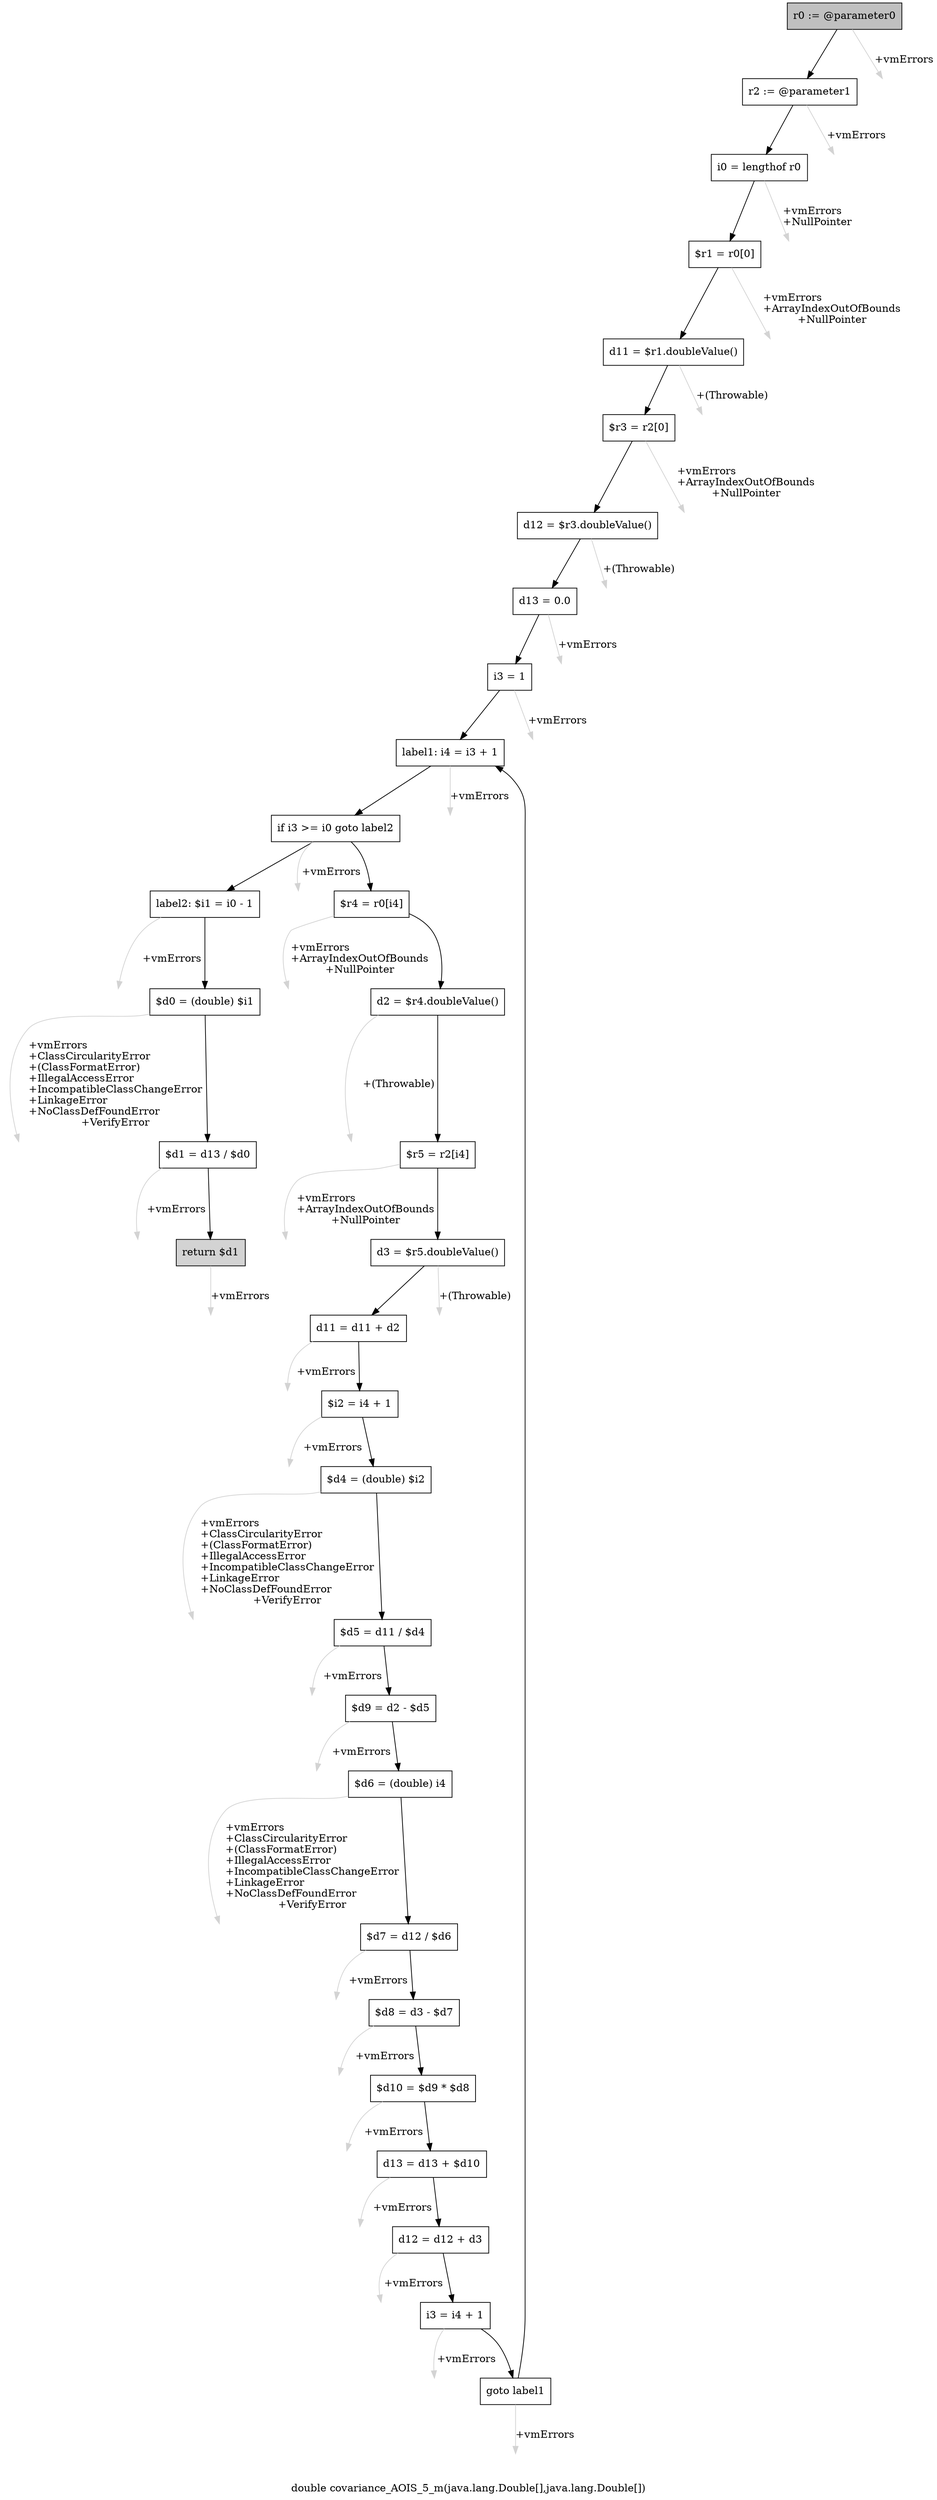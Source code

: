 digraph "double covariance_AOIS_5_m(java.lang.Double[],java.lang.Double[])" {
    label="double covariance_AOIS_5_m(java.lang.Double[],java.lang.Double[])";
    node [shape=box];
    "0" [style=filled,fillcolor=gray,label="r0 := @parameter0",];
    "1" [label="r2 := @parameter1",];
    "0"->"1" [color=black,];
    "32" [style=invis,label="Esc",];
    "0"->"32" [color=lightgray,label="\l+vmErrors",];
    "2" [label="i0 = lengthof r0",];
    "1"->"2" [color=black,];
    "33" [style=invis,label="Esc",];
    "1"->"33" [color=lightgray,label="\l+vmErrors",];
    "3" [label="$r1 = r0[0]",];
    "2"->"3" [color=black,];
    "34" [style=invis,label="Esc",];
    "2"->"34" [color=lightgray,label="\l+vmErrors\l+NullPointer",];
    "4" [label="d11 = $r1.doubleValue()",];
    "3"->"4" [color=black,];
    "35" [style=invis,label="Esc",];
    "3"->"35" [color=lightgray,label="\l+vmErrors\l+ArrayIndexOutOfBounds\l+NullPointer",];
    "5" [label="$r3 = r2[0]",];
    "4"->"5" [color=black,];
    "36" [style=invis,label="Esc",];
    "4"->"36" [color=lightgray,label="\l+(Throwable)",];
    "6" [label="d12 = $r3.doubleValue()",];
    "5"->"6" [color=black,];
    "37" [style=invis,label="Esc",];
    "5"->"37" [color=lightgray,label="\l+vmErrors\l+ArrayIndexOutOfBounds\l+NullPointer",];
    "7" [label="d13 = 0.0",];
    "6"->"7" [color=black,];
    "38" [style=invis,label="Esc",];
    "6"->"38" [color=lightgray,label="\l+(Throwable)",];
    "8" [label="i3 = 1",];
    "7"->"8" [color=black,];
    "39" [style=invis,label="Esc",];
    "7"->"39" [color=lightgray,label="\l+vmErrors",];
    "9" [label="label1: i4 = i3 + 1",];
    "8"->"9" [color=black,];
    "40" [style=invis,label="Esc",];
    "8"->"40" [color=lightgray,label="\l+vmErrors",];
    "10" [label="if i3 >= i0 goto label2",];
    "9"->"10" [color=black,];
    "41" [style=invis,label="Esc",];
    "9"->"41" [color=lightgray,label="\l+vmErrors",];
    "11" [label="$r4 = r0[i4]",];
    "10"->"11" [color=black,];
    "28" [label="label2: $i1 = i0 - 1",];
    "10"->"28" [color=black,];
    "42" [style=invis,label="Esc",];
    "10"->"42" [color=lightgray,label="\l+vmErrors",];
    "12" [label="d2 = $r4.doubleValue()",];
    "11"->"12" [color=black,];
    "43" [style=invis,label="Esc",];
    "11"->"43" [color=lightgray,label="\l+vmErrors\l+ArrayIndexOutOfBounds\l+NullPointer",];
    "13" [label="$r5 = r2[i4]",];
    "12"->"13" [color=black,];
    "44" [style=invis,label="Esc",];
    "12"->"44" [color=lightgray,label="\l+(Throwable)",];
    "14" [label="d3 = $r5.doubleValue()",];
    "13"->"14" [color=black,];
    "45" [style=invis,label="Esc",];
    "13"->"45" [color=lightgray,label="\l+vmErrors\l+ArrayIndexOutOfBounds\l+NullPointer",];
    "15" [label="d11 = d11 + d2",];
    "14"->"15" [color=black,];
    "46" [style=invis,label="Esc",];
    "14"->"46" [color=lightgray,label="\l+(Throwable)",];
    "16" [label="$i2 = i4 + 1",];
    "15"->"16" [color=black,];
    "47" [style=invis,label="Esc",];
    "15"->"47" [color=lightgray,label="\l+vmErrors",];
    "17" [label="$d4 = (double) $i2",];
    "16"->"17" [color=black,];
    "48" [style=invis,label="Esc",];
    "16"->"48" [color=lightgray,label="\l+vmErrors",];
    "18" [label="$d5 = d11 / $d4",];
    "17"->"18" [color=black,];
    "49" [style=invis,label="Esc",];
    "17"->"49" [color=lightgray,label="\l+vmErrors\l+ClassCircularityError\l+(ClassFormatError)\l+IllegalAccessError\l+IncompatibleClassChangeError\l+LinkageError\l+NoClassDefFoundError\l+VerifyError",];
    "19" [label="$d9 = d2 - $d5",];
    "18"->"19" [color=black,];
    "50" [style=invis,label="Esc",];
    "18"->"50" [color=lightgray,label="\l+vmErrors",];
    "20" [label="$d6 = (double) i4",];
    "19"->"20" [color=black,];
    "51" [style=invis,label="Esc",];
    "19"->"51" [color=lightgray,label="\l+vmErrors",];
    "21" [label="$d7 = d12 / $d6",];
    "20"->"21" [color=black,];
    "52" [style=invis,label="Esc",];
    "20"->"52" [color=lightgray,label="\l+vmErrors\l+ClassCircularityError\l+(ClassFormatError)\l+IllegalAccessError\l+IncompatibleClassChangeError\l+LinkageError\l+NoClassDefFoundError\l+VerifyError",];
    "22" [label="$d8 = d3 - $d7",];
    "21"->"22" [color=black,];
    "53" [style=invis,label="Esc",];
    "21"->"53" [color=lightgray,label="\l+vmErrors",];
    "23" [label="$d10 = $d9 * $d8",];
    "22"->"23" [color=black,];
    "54" [style=invis,label="Esc",];
    "22"->"54" [color=lightgray,label="\l+vmErrors",];
    "24" [label="d13 = d13 + $d10",];
    "23"->"24" [color=black,];
    "55" [style=invis,label="Esc",];
    "23"->"55" [color=lightgray,label="\l+vmErrors",];
    "25" [label="d12 = d12 + d3",];
    "24"->"25" [color=black,];
    "56" [style=invis,label="Esc",];
    "24"->"56" [color=lightgray,label="\l+vmErrors",];
    "26" [label="i3 = i4 + 1",];
    "25"->"26" [color=black,];
    "57" [style=invis,label="Esc",];
    "25"->"57" [color=lightgray,label="\l+vmErrors",];
    "27" [label="goto label1",];
    "26"->"27" [color=black,];
    "58" [style=invis,label="Esc",];
    "26"->"58" [color=lightgray,label="\l+vmErrors",];
    "27"->"9" [color=black,];
    "59" [style=invis,label="Esc",];
    "27"->"59" [color=lightgray,label="\l+vmErrors",];
    "29" [label="$d0 = (double) $i1",];
    "28"->"29" [color=black,];
    "60" [style=invis,label="Esc",];
    "28"->"60" [color=lightgray,label="\l+vmErrors",];
    "30" [label="$d1 = d13 / $d0",];
    "29"->"30" [color=black,];
    "61" [style=invis,label="Esc",];
    "29"->"61" [color=lightgray,label="\l+vmErrors\l+ClassCircularityError\l+(ClassFormatError)\l+IllegalAccessError\l+IncompatibleClassChangeError\l+LinkageError\l+NoClassDefFoundError\l+VerifyError",];
    "31" [style=filled,fillcolor=lightgray,label="return $d1",];
    "30"->"31" [color=black,];
    "62" [style=invis,label="Esc",];
    "30"->"62" [color=lightgray,label="\l+vmErrors",];
    "63" [style=invis,label="Esc",];
    "31"->"63" [color=lightgray,label="\l+vmErrors",];
}
